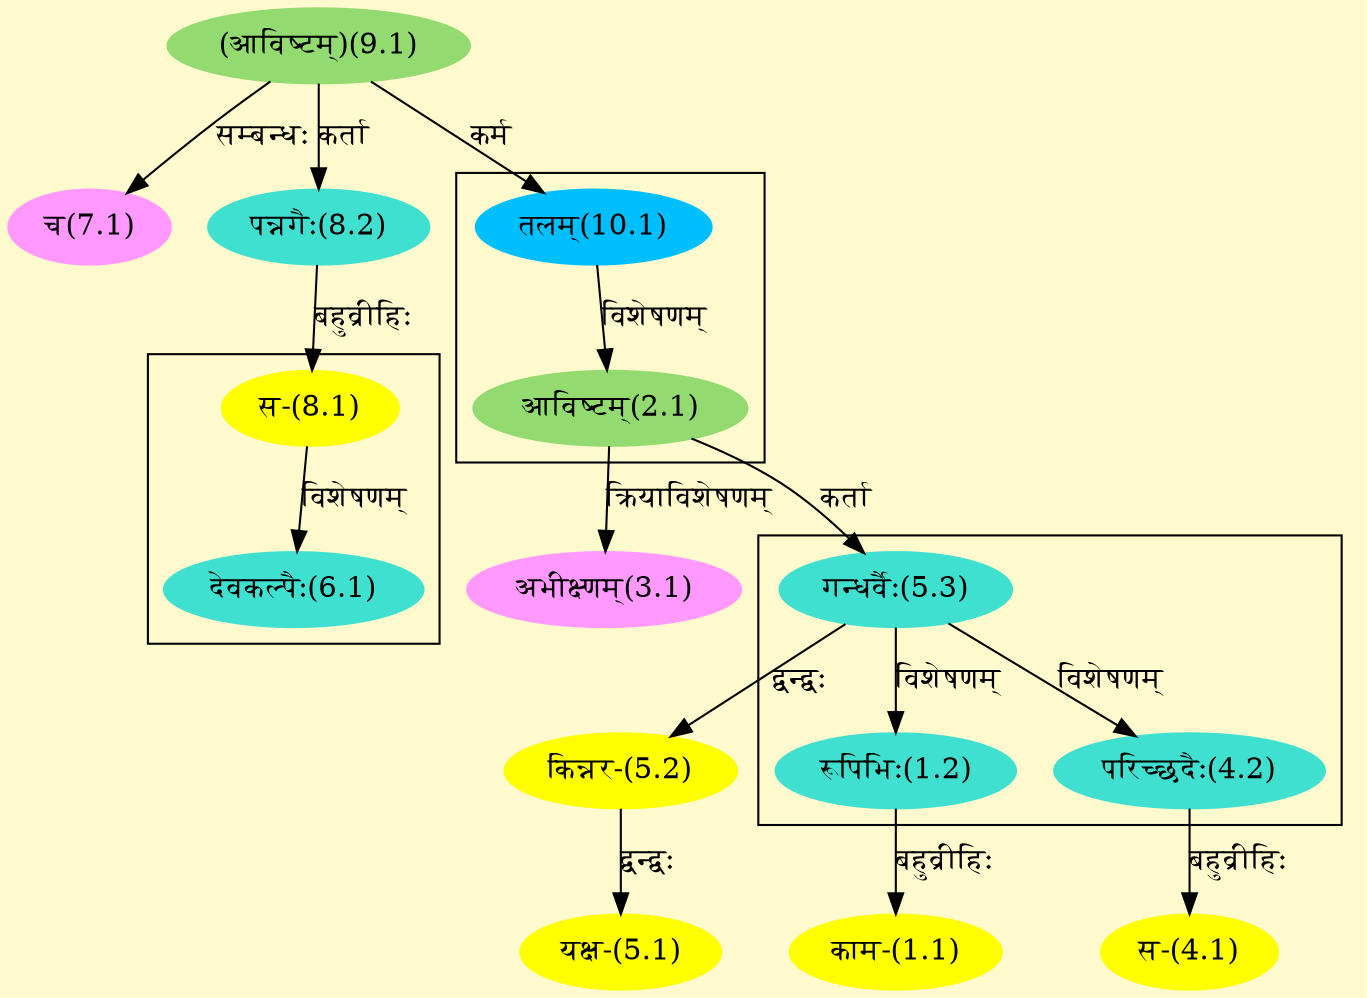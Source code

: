 digraph G{
rankdir=BT;
 compound=true;
 bgcolor="lemonchiffon1";

subgraph cluster_1{
Node1_2 [style=filled, color="#40E0D0" label = "रूपिभिः(1.2)"]
Node5_3 [style=filled, color="#40E0D0" label = "गन्धर्वैः(5.3)"]
Node4_2 [style=filled, color="#40E0D0" label = "परिच्छदैः(4.2)"]

}

subgraph cluster_2{
Node2_1 [style=filled, color="#93DB70" label = "आविष्टम्(2.1)"]
Node10_1 [style=filled, color="#00BFFF" label = "तलम्(10.1)"]

}

subgraph cluster_3{
Node6_1 [style=filled, color="#40E0D0" label = "देवकल्पैः(6.1)"]
Node8_1 [style=filled, color="#FFFF00" label = "स-(8.1)"]

}
Node1_1 [style=filled, color="#FFFF00" label = "काम-(1.1)"]
Node1_2 [style=filled, color="#40E0D0" label = "रूपिभिः(1.2)"]
Node3_1 [style=filled, color="#FF99FF" label = "अभीक्ष्णम्(3.1)"]
Node2_1 [style=filled, color="#93DB70" label = "आविष्टम्(2.1)"]
Node4_1 [style=filled, color="#FFFF00" label = "स-(4.1)"]
Node4_2 [style=filled, color="#40E0D0" label = "परिच्छदैः(4.2)"]
Node5_1 [style=filled, color="#FFFF00" label = "यक्ष-(5.1)"]
Node5_2 [style=filled, color="#FFFF00" label = "किन्नर-(5.2)"]
Node5_3 [style=filled, color="#40E0D0" label = "गन्धर्वैः(5.3)"]
Node7_1 [style=filled, color="#FF99FF" label = "च(7.1)"]
Node9_1 [style=filled, color="#93DB70" label = "(आविष्टम्)(9.1)"]
Node8_1 [style=filled, color="#FFFF00" label = "स-(8.1)"]
Node8_2 [style=filled, color="#40E0D0" label = "पन्नगैः(8.2)"]
Node10_1 [style=filled, color="#00BFFF" label = "तलम्(10.1)"]
/* Start of Relations section */

Node1_1 -> Node1_2 [  label="बहुव्रीहिः"  dir="back" ]
Node1_2 -> Node5_3 [  label="विशेषणम्"  dir="back" ]
Node2_1 -> Node10_1 [  label="विशेषणम्"  dir="back" ]
Node3_1 -> Node2_1 [  label="क्रियाविशेषणम्"  dir="back" ]
Node4_1 -> Node4_2 [  label="बहुव्रीहिः"  dir="back" ]
Node4_2 -> Node5_3 [  label="विशेषणम्"  dir="back" ]
Node5_1 -> Node5_2 [  label="द्वन्द्वः"  dir="back" ]
Node5_2 -> Node5_3 [  label="द्वन्द्वः"  dir="back" ]
Node5_3 -> Node2_1 [  label="कर्ता"  dir="back" ]
Node6_1 -> Node8_1 [  label="विशेषणम्"  dir="back" ]
Node7_1 -> Node9_1 [  label="सम्बन्धः"  dir="back" ]
Node8_1 -> Node8_2 [  label="बहुव्रीहिः"  dir="back" ]
Node8_2 -> Node9_1 [  label="कर्ता"  dir="back" ]
Node10_1 -> Node9_1 [  label="कर्म"  dir="back" ]
}
